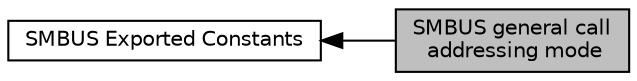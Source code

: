 digraph "SMBUS general call addressing mode"
{
  edge [fontname="Helvetica",fontsize="10",labelfontname="Helvetica",labelfontsize="10"];
  node [fontname="Helvetica",fontsize="10",shape=record];
  rankdir=LR;
  Node0 [label="SMBUS general call\l addressing mode",height=0.2,width=0.4,color="black", fillcolor="grey75", style="filled", fontcolor="black"];
  Node1 [label="SMBUS Exported Constants",height=0.2,width=0.4,color="black", fillcolor="white", style="filled",URL="$group___s_m_b_u_s___exported___constants.html"];
  Node1->Node0 [shape=plaintext, dir="back", style="solid"];
}
